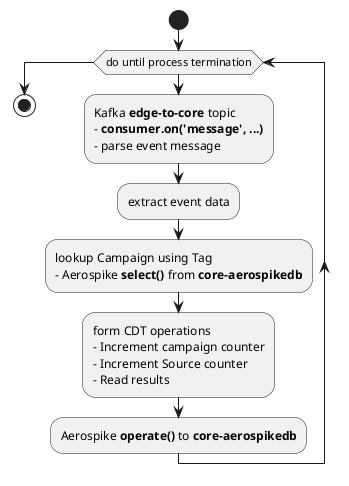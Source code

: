 @startuml

start
while (do until process termination)
:Kafka **edge-to-core** topic
- **consumer.on('message', ...)**
- parse event message;
:extract event data;
:lookup Campaign using Tag
- Aerospike **select()** from **core-aerospikedb**;
:form CDT operations
- Increment campaign counter
- Increment Source counter
- Read results;
:Aerospike **operate()** to **core-aerospikedb**;
endwhile
stop

@enduml